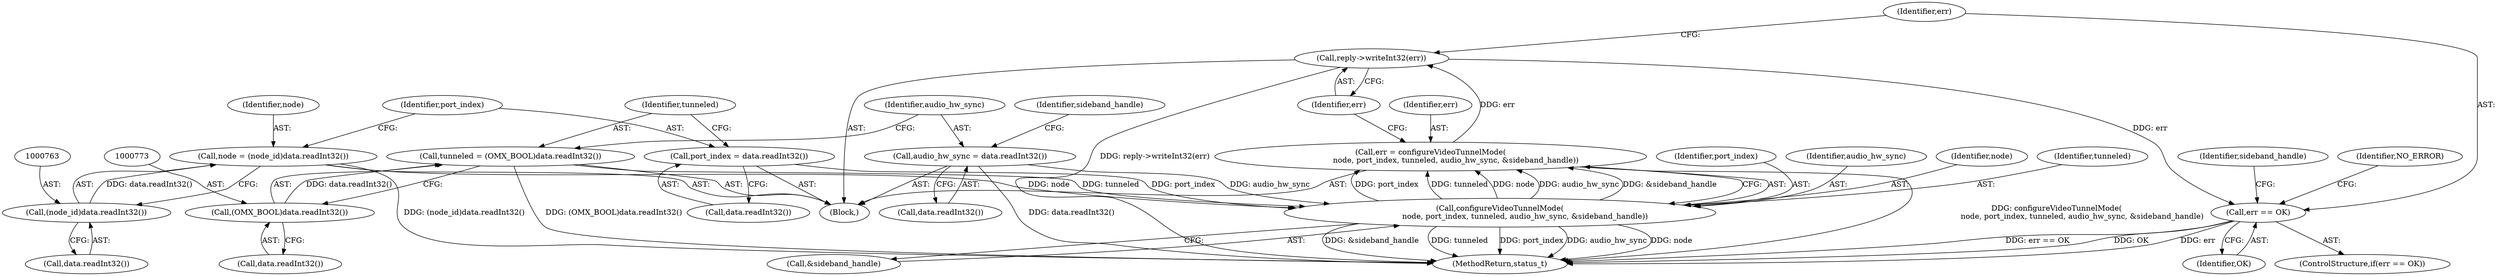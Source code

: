 digraph "0_Android_25be9ac20db51044e1b09ca67906355e4f328d48_0@API" {
"1000793" [label="(Call,reply->writeInt32(err))"];
"1000784" [label="(Call,err = configureVideoTunnelMode(\n                     node, port_index, tunneled, audio_hw_sync, &sideband_handle))"];
"1000786" [label="(Call,configureVideoTunnelMode(\n                     node, port_index, tunneled, audio_hw_sync, &sideband_handle))"];
"1000760" [label="(Call,node = (node_id)data.readInt32())"];
"1000762" [label="(Call,(node_id)data.readInt32())"];
"1000766" [label="(Call,port_index = data.readInt32())"];
"1000770" [label="(Call,tunneled = (OMX_BOOL)data.readInt32())"];
"1000772" [label="(Call,(OMX_BOOL)data.readInt32())"];
"1000776" [label="(Call,audio_hw_sync = data.readInt32())"];
"1000796" [label="(Call,err == OK)"];
"1000762" [label="(Call,(node_id)data.readInt32())"];
"1000796" [label="(Call,err == OK)"];
"1000795" [label="(ControlStructure,if(err == OK))"];
"1000788" [label="(Identifier,port_index)"];
"1000777" [label="(Identifier,audio_hw_sync)"];
"1000801" [label="(Identifier,sideband_handle)"];
"1000803" [label="(Identifier,NO_ERROR)"];
"1000790" [label="(Identifier,audio_hw_sync)"];
"1000791" [label="(Call,&sideband_handle)"];
"1000786" [label="(Call,configureVideoTunnelMode(\n                     node, port_index, tunneled, audio_hw_sync, &sideband_handle))"];
"1000798" [label="(Identifier,OK)"];
"1000787" [label="(Identifier,node)"];
"1000793" [label="(Call,reply->writeInt32(err))"];
"1000768" [label="(Call,data.readInt32())"];
"1000774" [label="(Call,data.readInt32())"];
"1000760" [label="(Call,node = (node_id)data.readInt32())"];
"1000754" [label="(Block,)"];
"1000771" [label="(Identifier,tunneled)"];
"1000778" [label="(Call,data.readInt32())"];
"1000776" [label="(Call,audio_hw_sync = data.readInt32())"];
"1000761" [label="(Identifier,node)"];
"1000797" [label="(Identifier,err)"];
"1000767" [label="(Identifier,port_index)"];
"1000781" [label="(Identifier,sideband_handle)"];
"1000785" [label="(Identifier,err)"];
"1000794" [label="(Identifier,err)"];
"1000772" [label="(Call,(OMX_BOOL)data.readInt32())"];
"1001056" [label="(MethodReturn,status_t)"];
"1000770" [label="(Call,tunneled = (OMX_BOOL)data.readInt32())"];
"1000764" [label="(Call,data.readInt32())"];
"1000766" [label="(Call,port_index = data.readInt32())"];
"1000789" [label="(Identifier,tunneled)"];
"1000784" [label="(Call,err = configureVideoTunnelMode(\n                     node, port_index, tunneled, audio_hw_sync, &sideband_handle))"];
"1000793" -> "1000754"  [label="AST: "];
"1000793" -> "1000794"  [label="CFG: "];
"1000794" -> "1000793"  [label="AST: "];
"1000797" -> "1000793"  [label="CFG: "];
"1000793" -> "1001056"  [label="DDG: reply->writeInt32(err)"];
"1000784" -> "1000793"  [label="DDG: err"];
"1000793" -> "1000796"  [label="DDG: err"];
"1000784" -> "1000754"  [label="AST: "];
"1000784" -> "1000786"  [label="CFG: "];
"1000785" -> "1000784"  [label="AST: "];
"1000786" -> "1000784"  [label="AST: "];
"1000794" -> "1000784"  [label="CFG: "];
"1000784" -> "1001056"  [label="DDG: configureVideoTunnelMode(\n                     node, port_index, tunneled, audio_hw_sync, &sideband_handle)"];
"1000786" -> "1000784"  [label="DDG: port_index"];
"1000786" -> "1000784"  [label="DDG: tunneled"];
"1000786" -> "1000784"  [label="DDG: node"];
"1000786" -> "1000784"  [label="DDG: audio_hw_sync"];
"1000786" -> "1000784"  [label="DDG: &sideband_handle"];
"1000786" -> "1000791"  [label="CFG: "];
"1000787" -> "1000786"  [label="AST: "];
"1000788" -> "1000786"  [label="AST: "];
"1000789" -> "1000786"  [label="AST: "];
"1000790" -> "1000786"  [label="AST: "];
"1000791" -> "1000786"  [label="AST: "];
"1000786" -> "1001056"  [label="DDG: &sideband_handle"];
"1000786" -> "1001056"  [label="DDG: tunneled"];
"1000786" -> "1001056"  [label="DDG: port_index"];
"1000786" -> "1001056"  [label="DDG: audio_hw_sync"];
"1000786" -> "1001056"  [label="DDG: node"];
"1000760" -> "1000786"  [label="DDG: node"];
"1000766" -> "1000786"  [label="DDG: port_index"];
"1000770" -> "1000786"  [label="DDG: tunneled"];
"1000776" -> "1000786"  [label="DDG: audio_hw_sync"];
"1000760" -> "1000754"  [label="AST: "];
"1000760" -> "1000762"  [label="CFG: "];
"1000761" -> "1000760"  [label="AST: "];
"1000762" -> "1000760"  [label="AST: "];
"1000767" -> "1000760"  [label="CFG: "];
"1000760" -> "1001056"  [label="DDG: (node_id)data.readInt32()"];
"1000762" -> "1000760"  [label="DDG: data.readInt32()"];
"1000762" -> "1000764"  [label="CFG: "];
"1000763" -> "1000762"  [label="AST: "];
"1000764" -> "1000762"  [label="AST: "];
"1000766" -> "1000754"  [label="AST: "];
"1000766" -> "1000768"  [label="CFG: "];
"1000767" -> "1000766"  [label="AST: "];
"1000768" -> "1000766"  [label="AST: "];
"1000771" -> "1000766"  [label="CFG: "];
"1000770" -> "1000754"  [label="AST: "];
"1000770" -> "1000772"  [label="CFG: "];
"1000771" -> "1000770"  [label="AST: "];
"1000772" -> "1000770"  [label="AST: "];
"1000777" -> "1000770"  [label="CFG: "];
"1000770" -> "1001056"  [label="DDG: (OMX_BOOL)data.readInt32()"];
"1000772" -> "1000770"  [label="DDG: data.readInt32()"];
"1000772" -> "1000774"  [label="CFG: "];
"1000773" -> "1000772"  [label="AST: "];
"1000774" -> "1000772"  [label="AST: "];
"1000776" -> "1000754"  [label="AST: "];
"1000776" -> "1000778"  [label="CFG: "];
"1000777" -> "1000776"  [label="AST: "];
"1000778" -> "1000776"  [label="AST: "];
"1000781" -> "1000776"  [label="CFG: "];
"1000776" -> "1001056"  [label="DDG: data.readInt32()"];
"1000796" -> "1000795"  [label="AST: "];
"1000796" -> "1000798"  [label="CFG: "];
"1000797" -> "1000796"  [label="AST: "];
"1000798" -> "1000796"  [label="AST: "];
"1000801" -> "1000796"  [label="CFG: "];
"1000803" -> "1000796"  [label="CFG: "];
"1000796" -> "1001056"  [label="DDG: err == OK"];
"1000796" -> "1001056"  [label="DDG: OK"];
"1000796" -> "1001056"  [label="DDG: err"];
}
